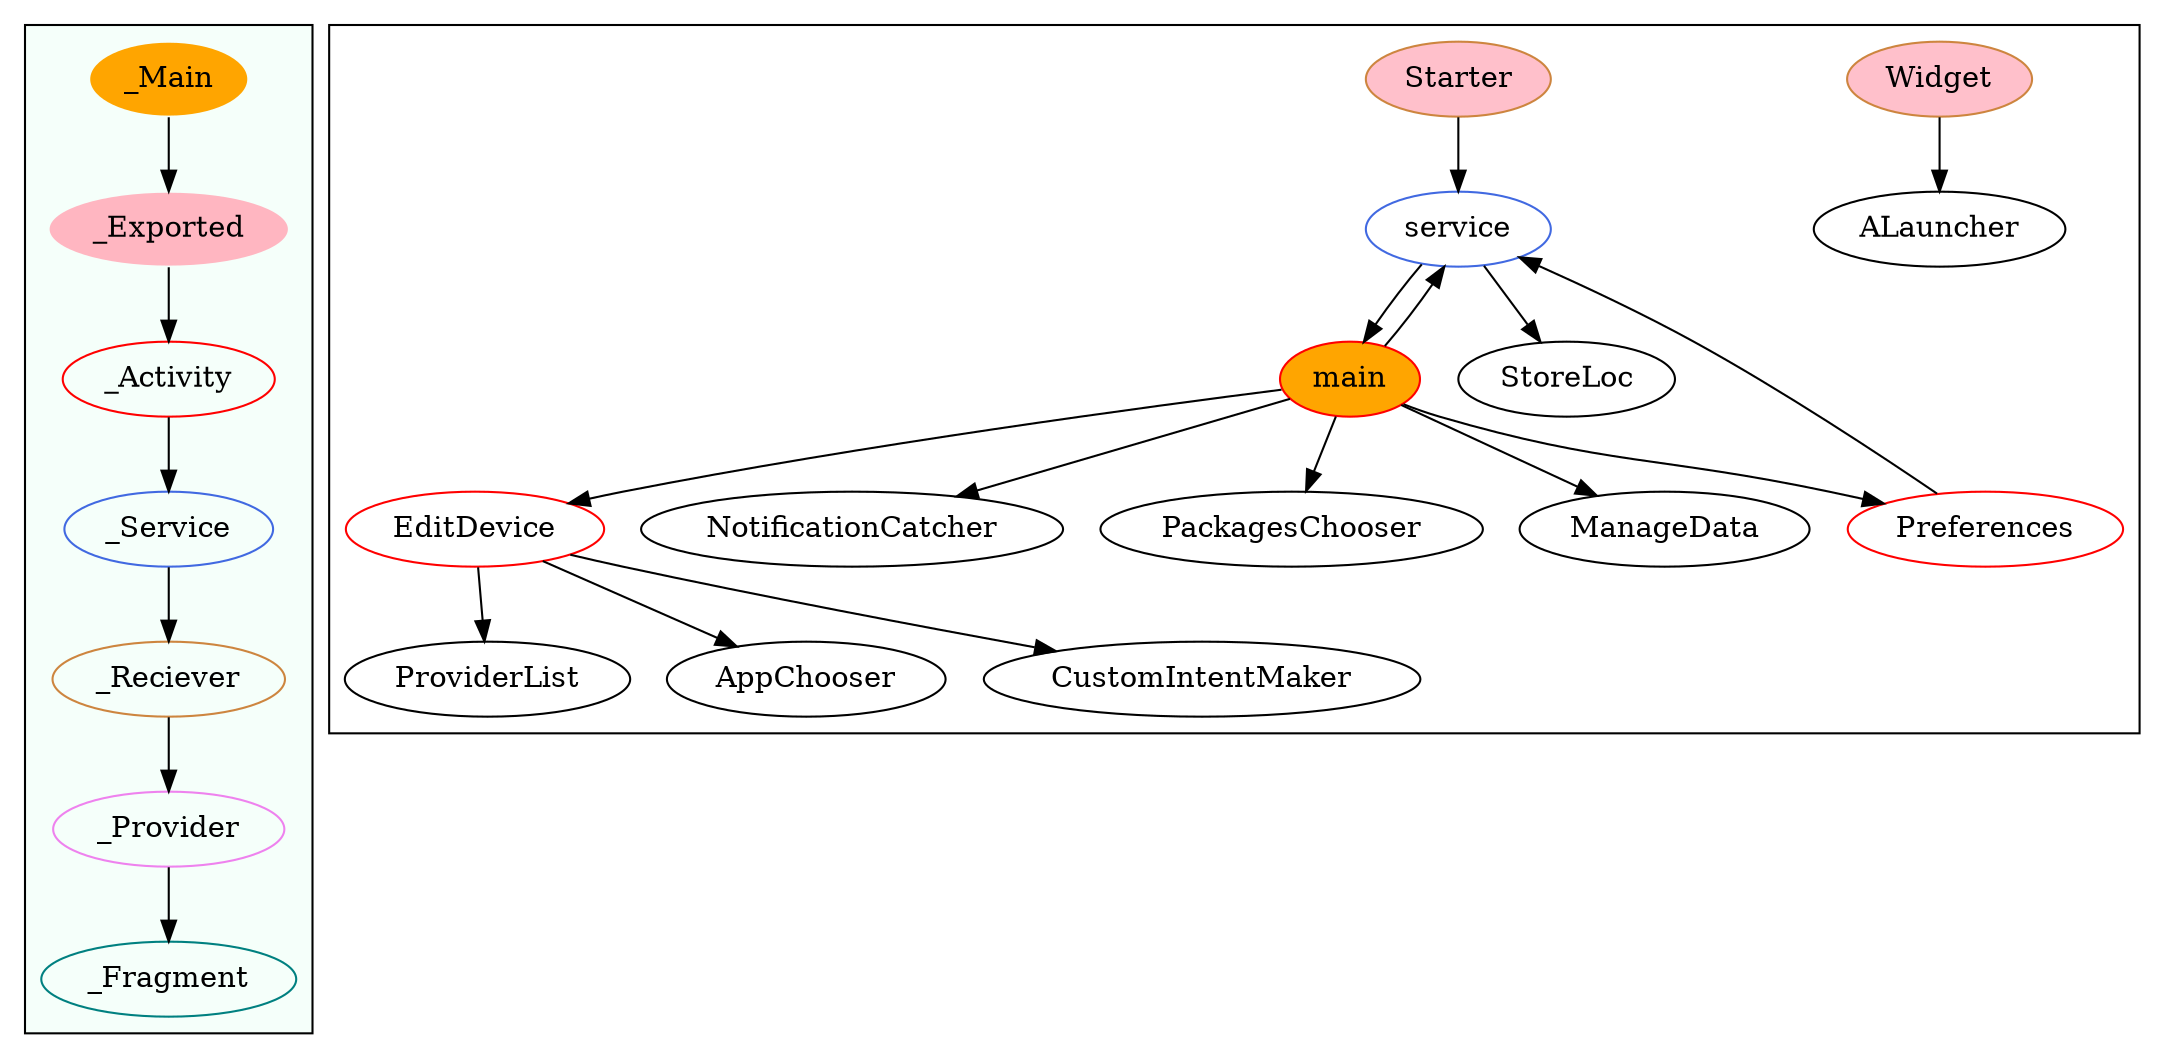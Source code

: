 digraph G {
subgraph cluster_legend{ 
bgcolor=mintcream;
_Activity[color = red];
_Service[color = royalblue];
_Provider[color = violet];
_Reciever[color = peru];
_Fragment[color = teal];
_Main[style=filled, fillcolor=orange, color = mintcream];
_Exported[style=filled, fillcolor=lightpink, color = mintcream];
_Main -> _Exported -> _Activity -> _Service -> _Reciever -> _Provider -> _Fragment; 
}
subgraph cluster_component{ 
Widget[style=filled, fillcolor=pink, color = peru];
Widget->ALauncher;
Starter[style=filled, fillcolor=pink, color = peru];
Starter->service;
EditDevice[color = red];
EditDevice->ProviderList;
EditDevice[color = red];
EditDevice->AppChooser;
EditDevice[color = red];
EditDevice->CustomIntentMaker;
service[color = royalblue];
service->main;
service[color = royalblue];
service->StoreLoc;
main[style=filled, fillcolor=orange, color = red];
main->EditDevice;
main[style=filled, fillcolor=orange, color = red];
main->NotificationCatcher;
main[style=filled, fillcolor=orange, color = red];
main->service;
main[style=filled, fillcolor=orange, color = red];
main->PackagesChooser;
main[style=filled, fillcolor=orange, color = red];
main->ManageData;
main[style=filled, fillcolor=orange, color = red];
main->Preferences;
Preferences[color = red];
Preferences->service;
}
}
